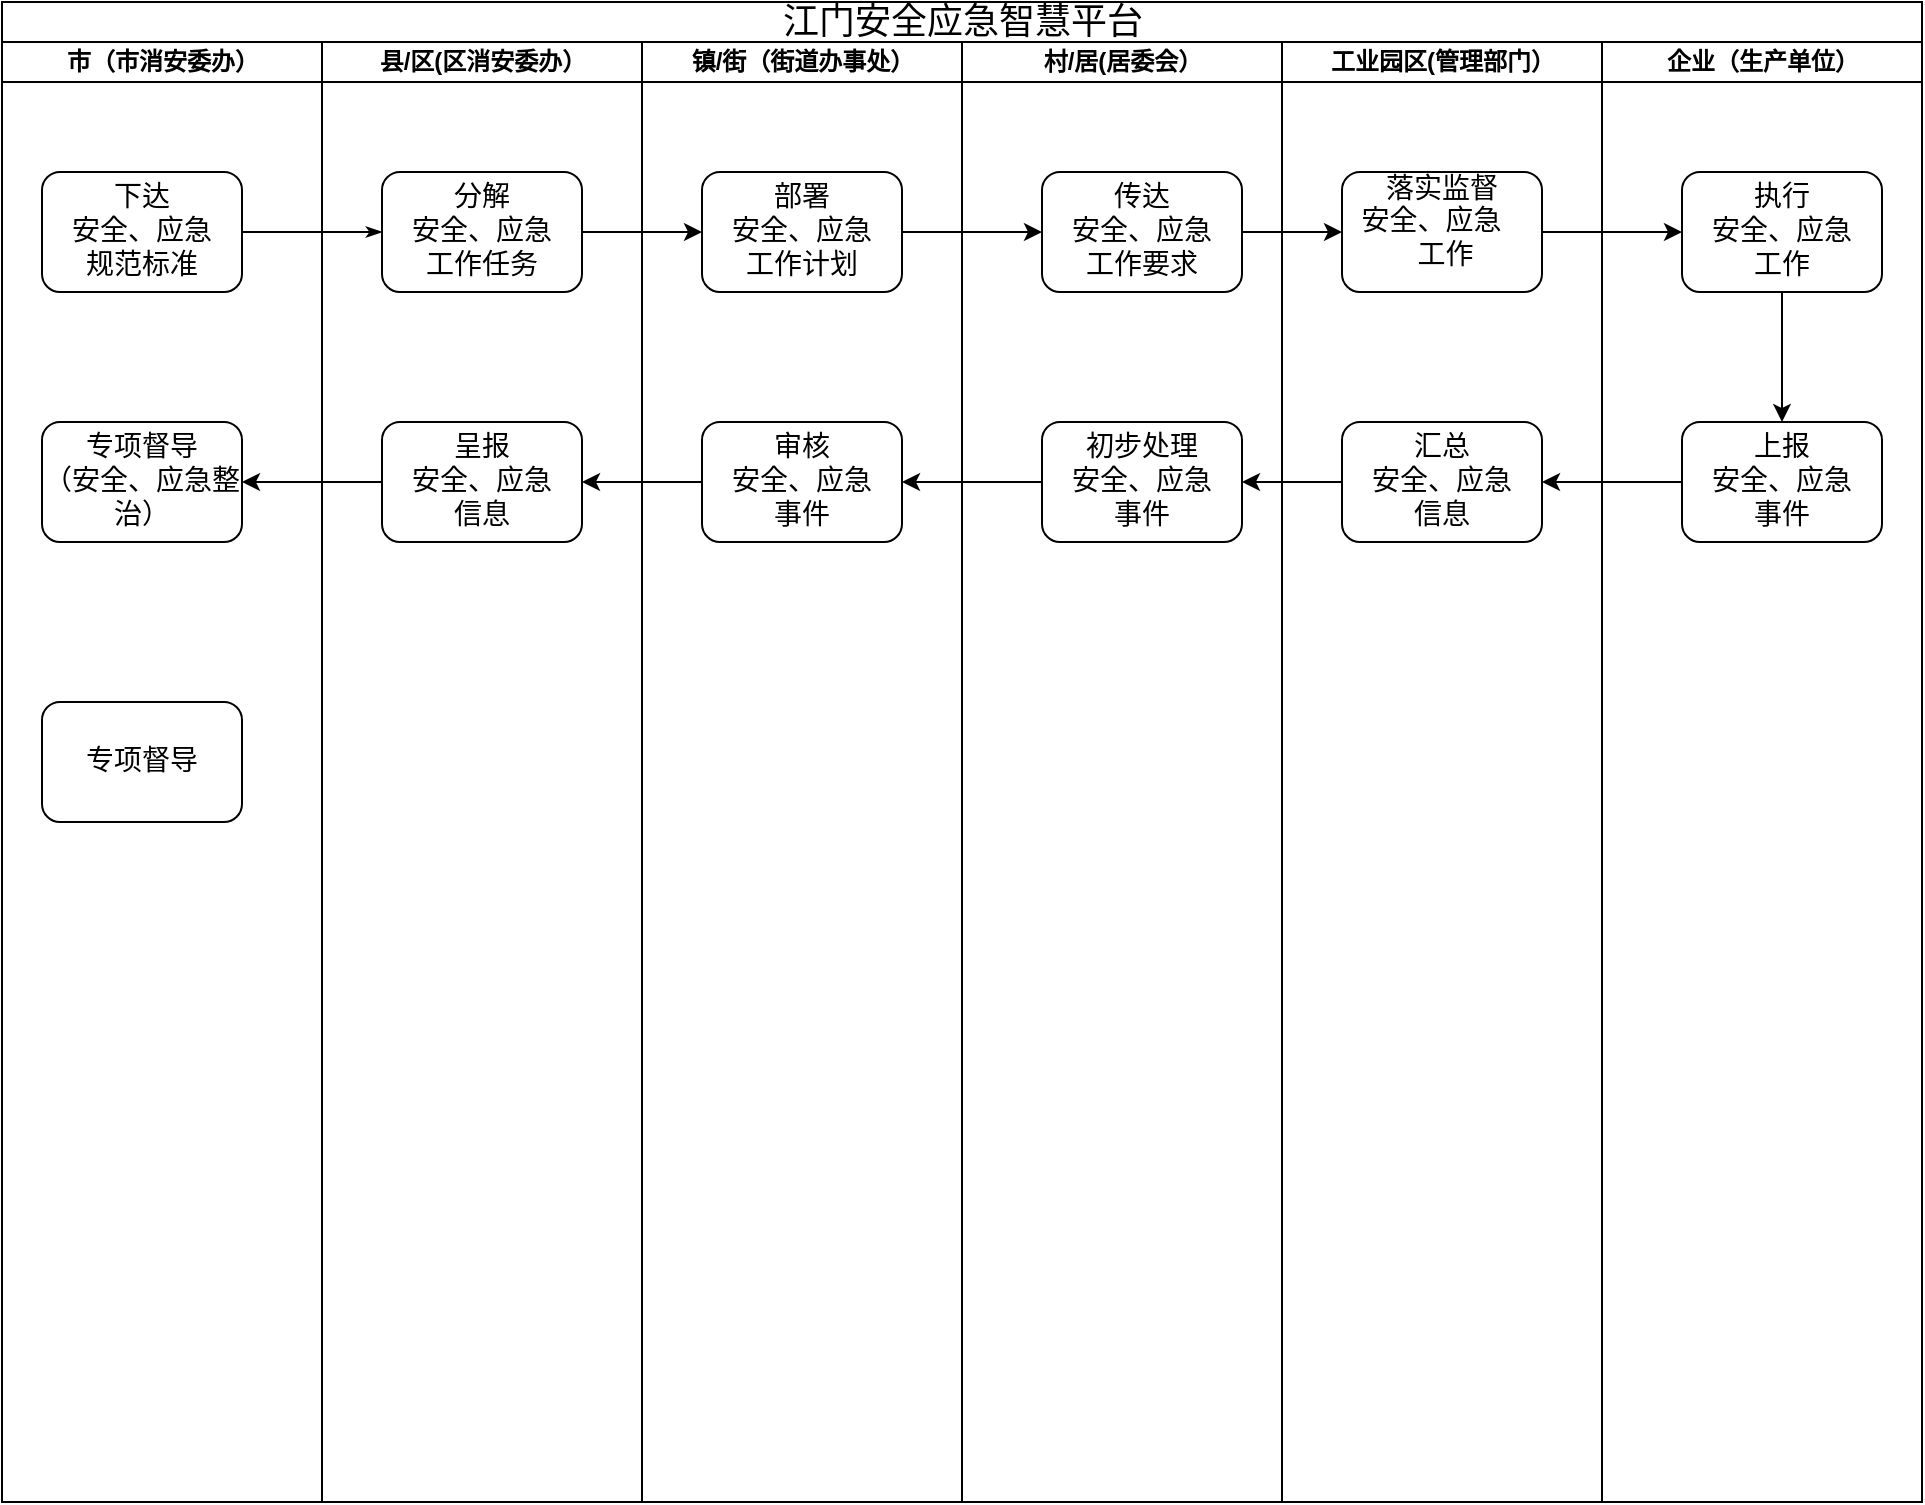 <mxfile version="27.0.1">
  <diagram name="Page-1" id="74e2e168-ea6b-b213-b513-2b3c1d86103e">
    <mxGraphModel dx="1273" dy="578" grid="1" gridSize="10" guides="1" tooltips="1" connect="1" arrows="1" fold="1" page="1" pageScale="1" pageWidth="1100" pageHeight="850" background="none" math="0" shadow="0">
      <root>
        <mxCell id="0" />
        <mxCell id="1" parent="0" />
        <mxCell id="77e6c97f196da883-1" value="&lt;font face=&quot;Times New Roman&quot; style=&quot;font-size: 18px; font-weight: normal;&quot;&gt;江门安全应急智慧平台&lt;/font&gt;" style="swimlane;html=1;childLayout=stackLayout;startSize=20;rounded=0;shadow=0;labelBackgroundColor=none;strokeWidth=1;fontFamily=Verdana;fontSize=8;align=center;" parent="1" vertex="1">
          <mxGeometry x="70" y="100" width="960" height="750" as="geometry" />
        </mxCell>
        <mxCell id="77e6c97f196da883-26" style="edgeStyle=orthogonalEdgeStyle;rounded=1;html=1;labelBackgroundColor=none;startArrow=none;startFill=0;startSize=5;endArrow=classicThin;endFill=1;endSize=5;jettySize=auto;orthogonalLoop=1;strokeWidth=1;fontFamily=Verdana;fontSize=8;entryX=0;entryY=0.5;entryDx=0;entryDy=0;" parent="77e6c97f196da883-1" source="77e6c97f196da883-8" target="hTQ10OIUW5cgXEyrb2d9-1" edge="1">
          <mxGeometry relative="1" as="geometry">
            <mxPoint x="190" y="115" as="targetPoint" />
          </mxGeometry>
        </mxCell>
        <mxCell id="77e6c97f196da883-2" value="市（市消安委办）" style="swimlane;html=1;startSize=20;" parent="77e6c97f196da883-1" vertex="1">
          <mxGeometry y="20" width="160" height="730" as="geometry" />
        </mxCell>
        <mxCell id="77e6c97f196da883-8" value="&lt;font face=&quot;Times New Roman&quot; style=&quot;font-size: 14px;&quot;&gt;下达&lt;/font&gt;&lt;div&gt;&lt;font face=&quot;Times New Roman&quot; style=&quot;font-size: 14px;&quot;&gt;安全、应急&lt;/font&gt;&lt;/div&gt;&lt;div&gt;&lt;font face=&quot;Times New Roman&quot; style=&quot;font-size: 14px;&quot;&gt;规范标准&lt;/font&gt;&lt;/div&gt;" style="rounded=1;whiteSpace=wrap;html=1;shadow=0;labelBackgroundColor=none;strokeWidth=1;fontFamily=Verdana;fontSize=8;align=center;" parent="77e6c97f196da883-2" vertex="1">
          <mxGeometry x="20" y="65" width="100" height="60" as="geometry" />
        </mxCell>
        <mxCell id="hTQ10OIUW5cgXEyrb2d9-32" value="&lt;font face=&quot;Times New Roman&quot;&gt;&lt;span style=&quot;font-size: 14px;&quot;&gt;专项督导&lt;br&gt;（安全、应急整治）&lt;/span&gt;&lt;/font&gt;" style="rounded=1;whiteSpace=wrap;html=1;shadow=0;labelBackgroundColor=none;strokeWidth=1;fontFamily=Verdana;fontSize=8;align=center;" vertex="1" parent="77e6c97f196da883-2">
          <mxGeometry x="20" y="190" width="100" height="60" as="geometry" />
        </mxCell>
        <mxCell id="hTQ10OIUW5cgXEyrb2d9-35" value="&lt;font face=&quot;Times New Roman&quot;&gt;&lt;span style=&quot;font-size: 14px;&quot;&gt;专项督导&lt;/span&gt;&lt;/font&gt;" style="rounded=1;whiteSpace=wrap;html=1;shadow=0;labelBackgroundColor=none;strokeWidth=1;fontFamily=Verdana;fontSize=8;align=center;" vertex="1" parent="77e6c97f196da883-2">
          <mxGeometry x="20" y="330" width="100" height="60" as="geometry" />
        </mxCell>
        <mxCell id="77e6c97f196da883-3" value="县/区(区消安委办）" style="swimlane;html=1;startSize=20;" parent="77e6c97f196da883-1" vertex="1">
          <mxGeometry x="160" y="20" width="160" height="730" as="geometry">
            <mxRectangle x="160" y="20" width="40" height="730" as="alternateBounds" />
          </mxGeometry>
        </mxCell>
        <mxCell id="hTQ10OIUW5cgXEyrb2d9-1" value="&lt;font face=&quot;Times New Roman&quot;&gt;&lt;span style=&quot;font-size: 14px;&quot;&gt;分解&lt;/span&gt;&lt;/font&gt;&lt;div&gt;&lt;font face=&quot;Times New Roman&quot;&gt;&lt;span style=&quot;font-size: 14px;&quot;&gt;安全、应急&lt;/span&gt;&lt;/font&gt;&lt;/div&gt;&lt;div&gt;&lt;font face=&quot;Times New Roman&quot;&gt;&lt;span style=&quot;font-size: 14px;&quot;&gt;工作任务&lt;/span&gt;&lt;/font&gt;&lt;/div&gt;" style="rounded=1;whiteSpace=wrap;html=1;shadow=0;labelBackgroundColor=none;strokeWidth=1;fontFamily=Verdana;fontSize=8;align=center;" vertex="1" parent="77e6c97f196da883-3">
          <mxGeometry x="30" y="65" width="100" height="60" as="geometry" />
        </mxCell>
        <mxCell id="hTQ10OIUW5cgXEyrb2d9-29" value="&lt;font face=&quot;Times New Roman&quot;&gt;&lt;span style=&quot;font-size: 14px;&quot;&gt;呈报&lt;/span&gt;&lt;/font&gt;&lt;br&gt;&lt;div&gt;&lt;font face=&quot;Times New Roman&quot;&gt;&lt;span style=&quot;font-size: 14px;&quot;&gt;安全、应急&lt;/span&gt;&lt;/font&gt;&lt;/div&gt;&lt;div&gt;&lt;font face=&quot;Times New Roman&quot;&gt;&lt;span style=&quot;font-size: 14px;&quot;&gt;信息&lt;/span&gt;&lt;/font&gt;&lt;/div&gt;" style="rounded=1;whiteSpace=wrap;html=1;shadow=0;labelBackgroundColor=none;strokeWidth=1;fontFamily=Verdana;fontSize=8;align=center;" vertex="1" parent="77e6c97f196da883-3">
          <mxGeometry x="30" y="190" width="100" height="60" as="geometry" />
        </mxCell>
        <mxCell id="77e6c97f196da883-4" value="镇/街（街道办事处）" style="swimlane;html=1;startSize=20;" parent="77e6c97f196da883-1" vertex="1">
          <mxGeometry x="320" y="20" width="160" height="730" as="geometry" />
        </mxCell>
        <mxCell id="hTQ10OIUW5cgXEyrb2d9-3" value="&lt;font face=&quot;Times New Roman&quot;&gt;&lt;span style=&quot;font-size: 14px;&quot;&gt;部署&lt;/span&gt;&lt;/font&gt;&lt;br&gt;&lt;div&gt;&lt;font face=&quot;Times New Roman&quot;&gt;&lt;span style=&quot;font-size: 14px;&quot;&gt;安全、应急&lt;/span&gt;&lt;/font&gt;&lt;/div&gt;&lt;div&gt;&lt;font face=&quot;Times New Roman&quot;&gt;&lt;span style=&quot;font-size: 14px;&quot;&gt;工作计划&lt;/span&gt;&lt;/font&gt;&lt;/div&gt;" style="rounded=1;whiteSpace=wrap;html=1;shadow=0;labelBackgroundColor=none;strokeWidth=1;fontFamily=Verdana;fontSize=8;align=center;" vertex="1" parent="77e6c97f196da883-4">
          <mxGeometry x="30" y="65" width="100" height="60" as="geometry" />
        </mxCell>
        <mxCell id="hTQ10OIUW5cgXEyrb2d9-17" value="&lt;font face=&quot;Times New Roman&quot;&gt;&lt;span style=&quot;font-size: 14px;&quot;&gt;审核&lt;/span&gt;&lt;/font&gt;&lt;br&gt;&lt;div&gt;&lt;font face=&quot;Times New Roman&quot;&gt;&lt;span style=&quot;font-size: 14px;&quot;&gt;安全、应急&lt;/span&gt;&lt;/font&gt;&lt;/div&gt;&lt;div&gt;&lt;font face=&quot;Times New Roman&quot;&gt;&lt;span style=&quot;font-size: 14px;&quot;&gt;事件&lt;/span&gt;&lt;/font&gt;&lt;/div&gt;" style="rounded=1;whiteSpace=wrap;html=1;shadow=0;labelBackgroundColor=none;strokeWidth=1;fontFamily=Verdana;fontSize=8;align=center;" vertex="1" parent="77e6c97f196da883-4">
          <mxGeometry x="30" y="190" width="100" height="60" as="geometry" />
        </mxCell>
        <mxCell id="77e6c97f196da883-5" value="村/居(居委会）" style="swimlane;html=1;startSize=20;" parent="77e6c97f196da883-1" vertex="1">
          <mxGeometry x="480" y="20" width="160" height="730" as="geometry" />
        </mxCell>
        <mxCell id="hTQ10OIUW5cgXEyrb2d9-5" value="&lt;font face=&quot;Times New Roman&quot;&gt;&lt;span style=&quot;font-size: 14px;&quot;&gt;传达&lt;/span&gt;&lt;/font&gt;&lt;br&gt;&lt;div&gt;&lt;font face=&quot;Times New Roman&quot;&gt;&lt;span style=&quot;font-size: 14px;&quot;&gt;安全、应急&lt;/span&gt;&lt;/font&gt;&lt;/div&gt;&lt;div&gt;&lt;font face=&quot;Times New Roman&quot;&gt;&lt;span style=&quot;font-size: 14px;&quot;&gt;工作要求&lt;/span&gt;&lt;/font&gt;&lt;/div&gt;" style="rounded=1;whiteSpace=wrap;html=1;shadow=0;labelBackgroundColor=none;strokeWidth=1;fontFamily=Verdana;fontSize=8;align=center;" vertex="1" parent="77e6c97f196da883-5">
          <mxGeometry x="40" y="65" width="100" height="60" as="geometry" />
        </mxCell>
        <mxCell id="hTQ10OIUW5cgXEyrb2d9-15" value="&lt;font face=&quot;Times New Roman&quot;&gt;&lt;span style=&quot;font-size: 14px;&quot;&gt;初步处理&lt;/span&gt;&lt;/font&gt;&lt;br&gt;&lt;div&gt;&lt;font face=&quot;Times New Roman&quot;&gt;&lt;span style=&quot;font-size: 14px;&quot;&gt;安全、应急&lt;/span&gt;&lt;/font&gt;&lt;/div&gt;&lt;div&gt;&lt;font face=&quot;Times New Roman&quot;&gt;&lt;span style=&quot;font-size: 14px;&quot;&gt;事件&lt;/span&gt;&lt;/font&gt;&lt;/div&gt;" style="rounded=1;whiteSpace=wrap;html=1;shadow=0;labelBackgroundColor=none;strokeWidth=1;fontFamily=Verdana;fontSize=8;align=center;" vertex="1" parent="77e6c97f196da883-5">
          <mxGeometry x="40" y="190" width="100" height="60" as="geometry" />
        </mxCell>
        <mxCell id="77e6c97f196da883-6" value="工业园区(管理部门）" style="swimlane;html=1;startSize=20;" parent="77e6c97f196da883-1" vertex="1">
          <mxGeometry x="640" y="20" width="160" height="730" as="geometry" />
        </mxCell>
        <mxCell id="hTQ10OIUW5cgXEyrb2d9-7" value="&lt;font face=&quot;Times New Roman&quot;&gt;&lt;span style=&quot;font-size: 14px;&quot;&gt;落实监督&lt;/span&gt;&lt;/font&gt;&lt;div&gt;&lt;font face=&quot;Times New Roman&quot;&gt;&lt;span style=&quot;font-size: 14px;&quot;&gt;安全、应急&amp;nbsp; &amp;nbsp; &amp;nbsp;工作&lt;/span&gt;&lt;/font&gt;&lt;br&gt;&lt;div&gt;&lt;br&gt;&lt;/div&gt;&lt;/div&gt;" style="rounded=1;whiteSpace=wrap;html=1;shadow=0;labelBackgroundColor=none;strokeWidth=1;fontFamily=Verdana;fontSize=8;align=center;" vertex="1" parent="77e6c97f196da883-6">
          <mxGeometry x="30" y="65" width="100" height="60" as="geometry" />
        </mxCell>
        <mxCell id="hTQ10OIUW5cgXEyrb2d9-13" value="&lt;font face=&quot;Times New Roman&quot;&gt;&lt;span style=&quot;font-size: 14px;&quot;&gt;汇总&lt;/span&gt;&lt;/font&gt;&lt;br&gt;&lt;div&gt;&lt;font face=&quot;Times New Roman&quot;&gt;&lt;span style=&quot;font-size: 14px;&quot;&gt;安全、应急&lt;/span&gt;&lt;/font&gt;&lt;/div&gt;&lt;div&gt;&lt;font face=&quot;Times New Roman&quot;&gt;&lt;span style=&quot;font-size: 14px;&quot;&gt;信息&lt;/span&gt;&lt;/font&gt;&lt;/div&gt;" style="rounded=1;whiteSpace=wrap;html=1;shadow=0;labelBackgroundColor=none;strokeWidth=1;fontFamily=Verdana;fontSize=8;align=center;" vertex="1" parent="77e6c97f196da883-6">
          <mxGeometry x="30" y="190" width="100" height="60" as="geometry" />
        </mxCell>
        <mxCell id="77e6c97f196da883-7" value="企业（生产单位）" style="swimlane;html=1;startSize=20;" parent="77e6c97f196da883-1" vertex="1">
          <mxGeometry x="800" y="20" width="160" height="730" as="geometry" />
        </mxCell>
        <mxCell id="hTQ10OIUW5cgXEyrb2d9-12" value="" style="edgeStyle=orthogonalEdgeStyle;rounded=0;orthogonalLoop=1;jettySize=auto;html=1;" edge="1" parent="77e6c97f196da883-7" source="hTQ10OIUW5cgXEyrb2d9-9" target="hTQ10OIUW5cgXEyrb2d9-11">
          <mxGeometry relative="1" as="geometry" />
        </mxCell>
        <mxCell id="hTQ10OIUW5cgXEyrb2d9-9" value="&lt;font face=&quot;Times New Roman&quot;&gt;&lt;span style=&quot;font-size: 14px;&quot;&gt;执行&lt;/span&gt;&lt;/font&gt;&lt;br&gt;&lt;div&gt;&lt;font face=&quot;Times New Roman&quot;&gt;&lt;span style=&quot;font-size: 14px;&quot;&gt;安全、应急&lt;/span&gt;&lt;/font&gt;&lt;/div&gt;&lt;div&gt;&lt;font face=&quot;Times New Roman&quot;&gt;&lt;span style=&quot;font-size: 14px;&quot;&gt;工作&lt;/span&gt;&lt;/font&gt;&lt;/div&gt;" style="rounded=1;whiteSpace=wrap;html=1;shadow=0;labelBackgroundColor=none;strokeWidth=1;fontFamily=Verdana;fontSize=8;align=center;" vertex="1" parent="77e6c97f196da883-7">
          <mxGeometry x="40" y="65" width="100" height="60" as="geometry" />
        </mxCell>
        <mxCell id="hTQ10OIUW5cgXEyrb2d9-11" value="&lt;font face=&quot;Times New Roman&quot;&gt;&lt;span style=&quot;font-size: 14px;&quot;&gt;上报&lt;/span&gt;&lt;/font&gt;&lt;br&gt;&lt;div&gt;&lt;font face=&quot;Times New Roman&quot;&gt;&lt;span style=&quot;font-size: 14px;&quot;&gt;安全、应急&lt;/span&gt;&lt;/font&gt;&lt;/div&gt;&lt;div&gt;&lt;font face=&quot;Times New Roman&quot;&gt;&lt;span style=&quot;font-size: 14px;&quot;&gt;事件&lt;/span&gt;&lt;/font&gt;&lt;/div&gt;" style="rounded=1;whiteSpace=wrap;html=1;shadow=0;labelBackgroundColor=none;strokeWidth=1;fontFamily=Verdana;fontSize=8;align=center;" vertex="1" parent="77e6c97f196da883-7">
          <mxGeometry x="40" y="190" width="100" height="60" as="geometry" />
        </mxCell>
        <mxCell id="hTQ10OIUW5cgXEyrb2d9-4" value="" style="edgeStyle=orthogonalEdgeStyle;rounded=0;orthogonalLoop=1;jettySize=auto;html=1;" edge="1" parent="77e6c97f196da883-1" source="hTQ10OIUW5cgXEyrb2d9-1" target="hTQ10OIUW5cgXEyrb2d9-3">
          <mxGeometry relative="1" as="geometry" />
        </mxCell>
        <mxCell id="hTQ10OIUW5cgXEyrb2d9-6" value="" style="edgeStyle=orthogonalEdgeStyle;rounded=0;orthogonalLoop=1;jettySize=auto;html=1;" edge="1" parent="77e6c97f196da883-1" source="hTQ10OIUW5cgXEyrb2d9-3" target="hTQ10OIUW5cgXEyrb2d9-5">
          <mxGeometry relative="1" as="geometry" />
        </mxCell>
        <mxCell id="hTQ10OIUW5cgXEyrb2d9-8" value="" style="edgeStyle=orthogonalEdgeStyle;rounded=0;orthogonalLoop=1;jettySize=auto;html=1;" edge="1" parent="77e6c97f196da883-1" source="hTQ10OIUW5cgXEyrb2d9-5" target="hTQ10OIUW5cgXEyrb2d9-7">
          <mxGeometry relative="1" as="geometry" />
        </mxCell>
        <mxCell id="hTQ10OIUW5cgXEyrb2d9-10" value="" style="edgeStyle=orthogonalEdgeStyle;rounded=0;orthogonalLoop=1;jettySize=auto;html=1;" edge="1" parent="77e6c97f196da883-1" source="hTQ10OIUW5cgXEyrb2d9-7" target="hTQ10OIUW5cgXEyrb2d9-9">
          <mxGeometry relative="1" as="geometry" />
        </mxCell>
        <mxCell id="hTQ10OIUW5cgXEyrb2d9-14" value="" style="edgeStyle=orthogonalEdgeStyle;rounded=0;orthogonalLoop=1;jettySize=auto;html=1;" edge="1" parent="77e6c97f196da883-1" source="hTQ10OIUW5cgXEyrb2d9-11" target="hTQ10OIUW5cgXEyrb2d9-13">
          <mxGeometry relative="1" as="geometry" />
        </mxCell>
        <mxCell id="hTQ10OIUW5cgXEyrb2d9-16" value="" style="edgeStyle=orthogonalEdgeStyle;rounded=0;orthogonalLoop=1;jettySize=auto;html=1;" edge="1" parent="77e6c97f196da883-1" source="hTQ10OIUW5cgXEyrb2d9-13" target="hTQ10OIUW5cgXEyrb2d9-15">
          <mxGeometry relative="1" as="geometry" />
        </mxCell>
        <mxCell id="hTQ10OIUW5cgXEyrb2d9-24" value="" style="edgeStyle=orthogonalEdgeStyle;rounded=0;orthogonalLoop=1;jettySize=auto;html=1;" edge="1" parent="77e6c97f196da883-1" source="hTQ10OIUW5cgXEyrb2d9-15" target="hTQ10OIUW5cgXEyrb2d9-17">
          <mxGeometry relative="1" as="geometry" />
        </mxCell>
        <mxCell id="hTQ10OIUW5cgXEyrb2d9-33" value="" style="edgeStyle=orthogonalEdgeStyle;rounded=0;orthogonalLoop=1;jettySize=auto;html=1;" edge="1" parent="77e6c97f196da883-1" source="hTQ10OIUW5cgXEyrb2d9-17" target="hTQ10OIUW5cgXEyrb2d9-29">
          <mxGeometry relative="1" as="geometry" />
        </mxCell>
        <mxCell id="hTQ10OIUW5cgXEyrb2d9-34" value="" style="edgeStyle=orthogonalEdgeStyle;rounded=0;orthogonalLoop=1;jettySize=auto;html=1;" edge="1" parent="77e6c97f196da883-1" source="hTQ10OIUW5cgXEyrb2d9-29" target="hTQ10OIUW5cgXEyrb2d9-32">
          <mxGeometry relative="1" as="geometry" />
        </mxCell>
      </root>
    </mxGraphModel>
  </diagram>
</mxfile>
